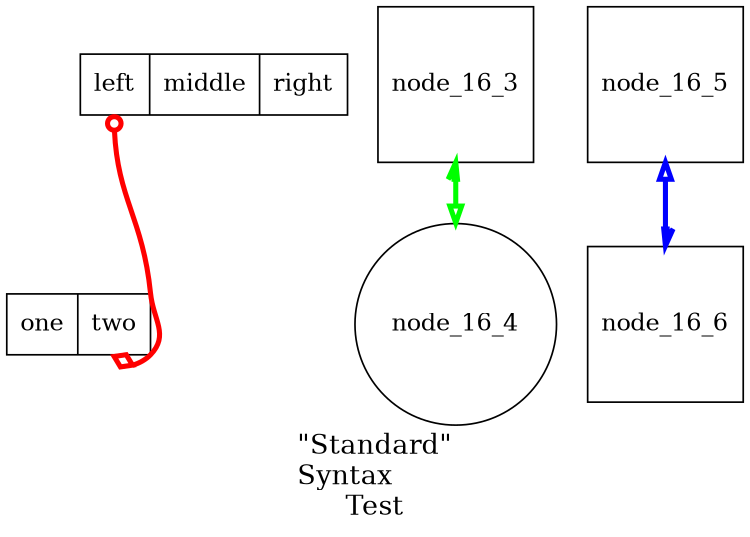 /* C comment. */

// C++ comment.

# Hash comment.

STRICT digraph graph_16
{
	fontsize = 16.0
	label    = "\"Standard\"\rSyntax\lTest"
	size     = "5,6"

	node
	[
		shape = "record",
	];

	edge
	[
		color = "red"
		penwidth = 3,
	];

	node_16_1
	[
		label    = "<p11> left|<p12> middle|<p13> right"
		pencolor = blue
	]

	node_16_2
	[
		pencolor = green
		label    = "<p21> one|<p22> two"
	]

	node_16_1:p11 -> node_16_2:p22:s
	[
		arrowhead = "odiamond";
		arrowtail = "odot",
		color     = red
		dir       = both;
	];

	subgraph subgraph_16_1
	{
		node [shape = square]

		label = ""

		node_16_3 -> { node [shape = circle] node_16_4 }
		[
			arrowhead = "empty",
			arrowtail = "halfopen"
			color     = green
			dir       = "both",
		]

		node_16_5 -> node_16_6
		[
			arrowhead = "halfopen",
			arrowtail = "empty"
			color     = blue
			dir       = "both",
		]
	}
}

